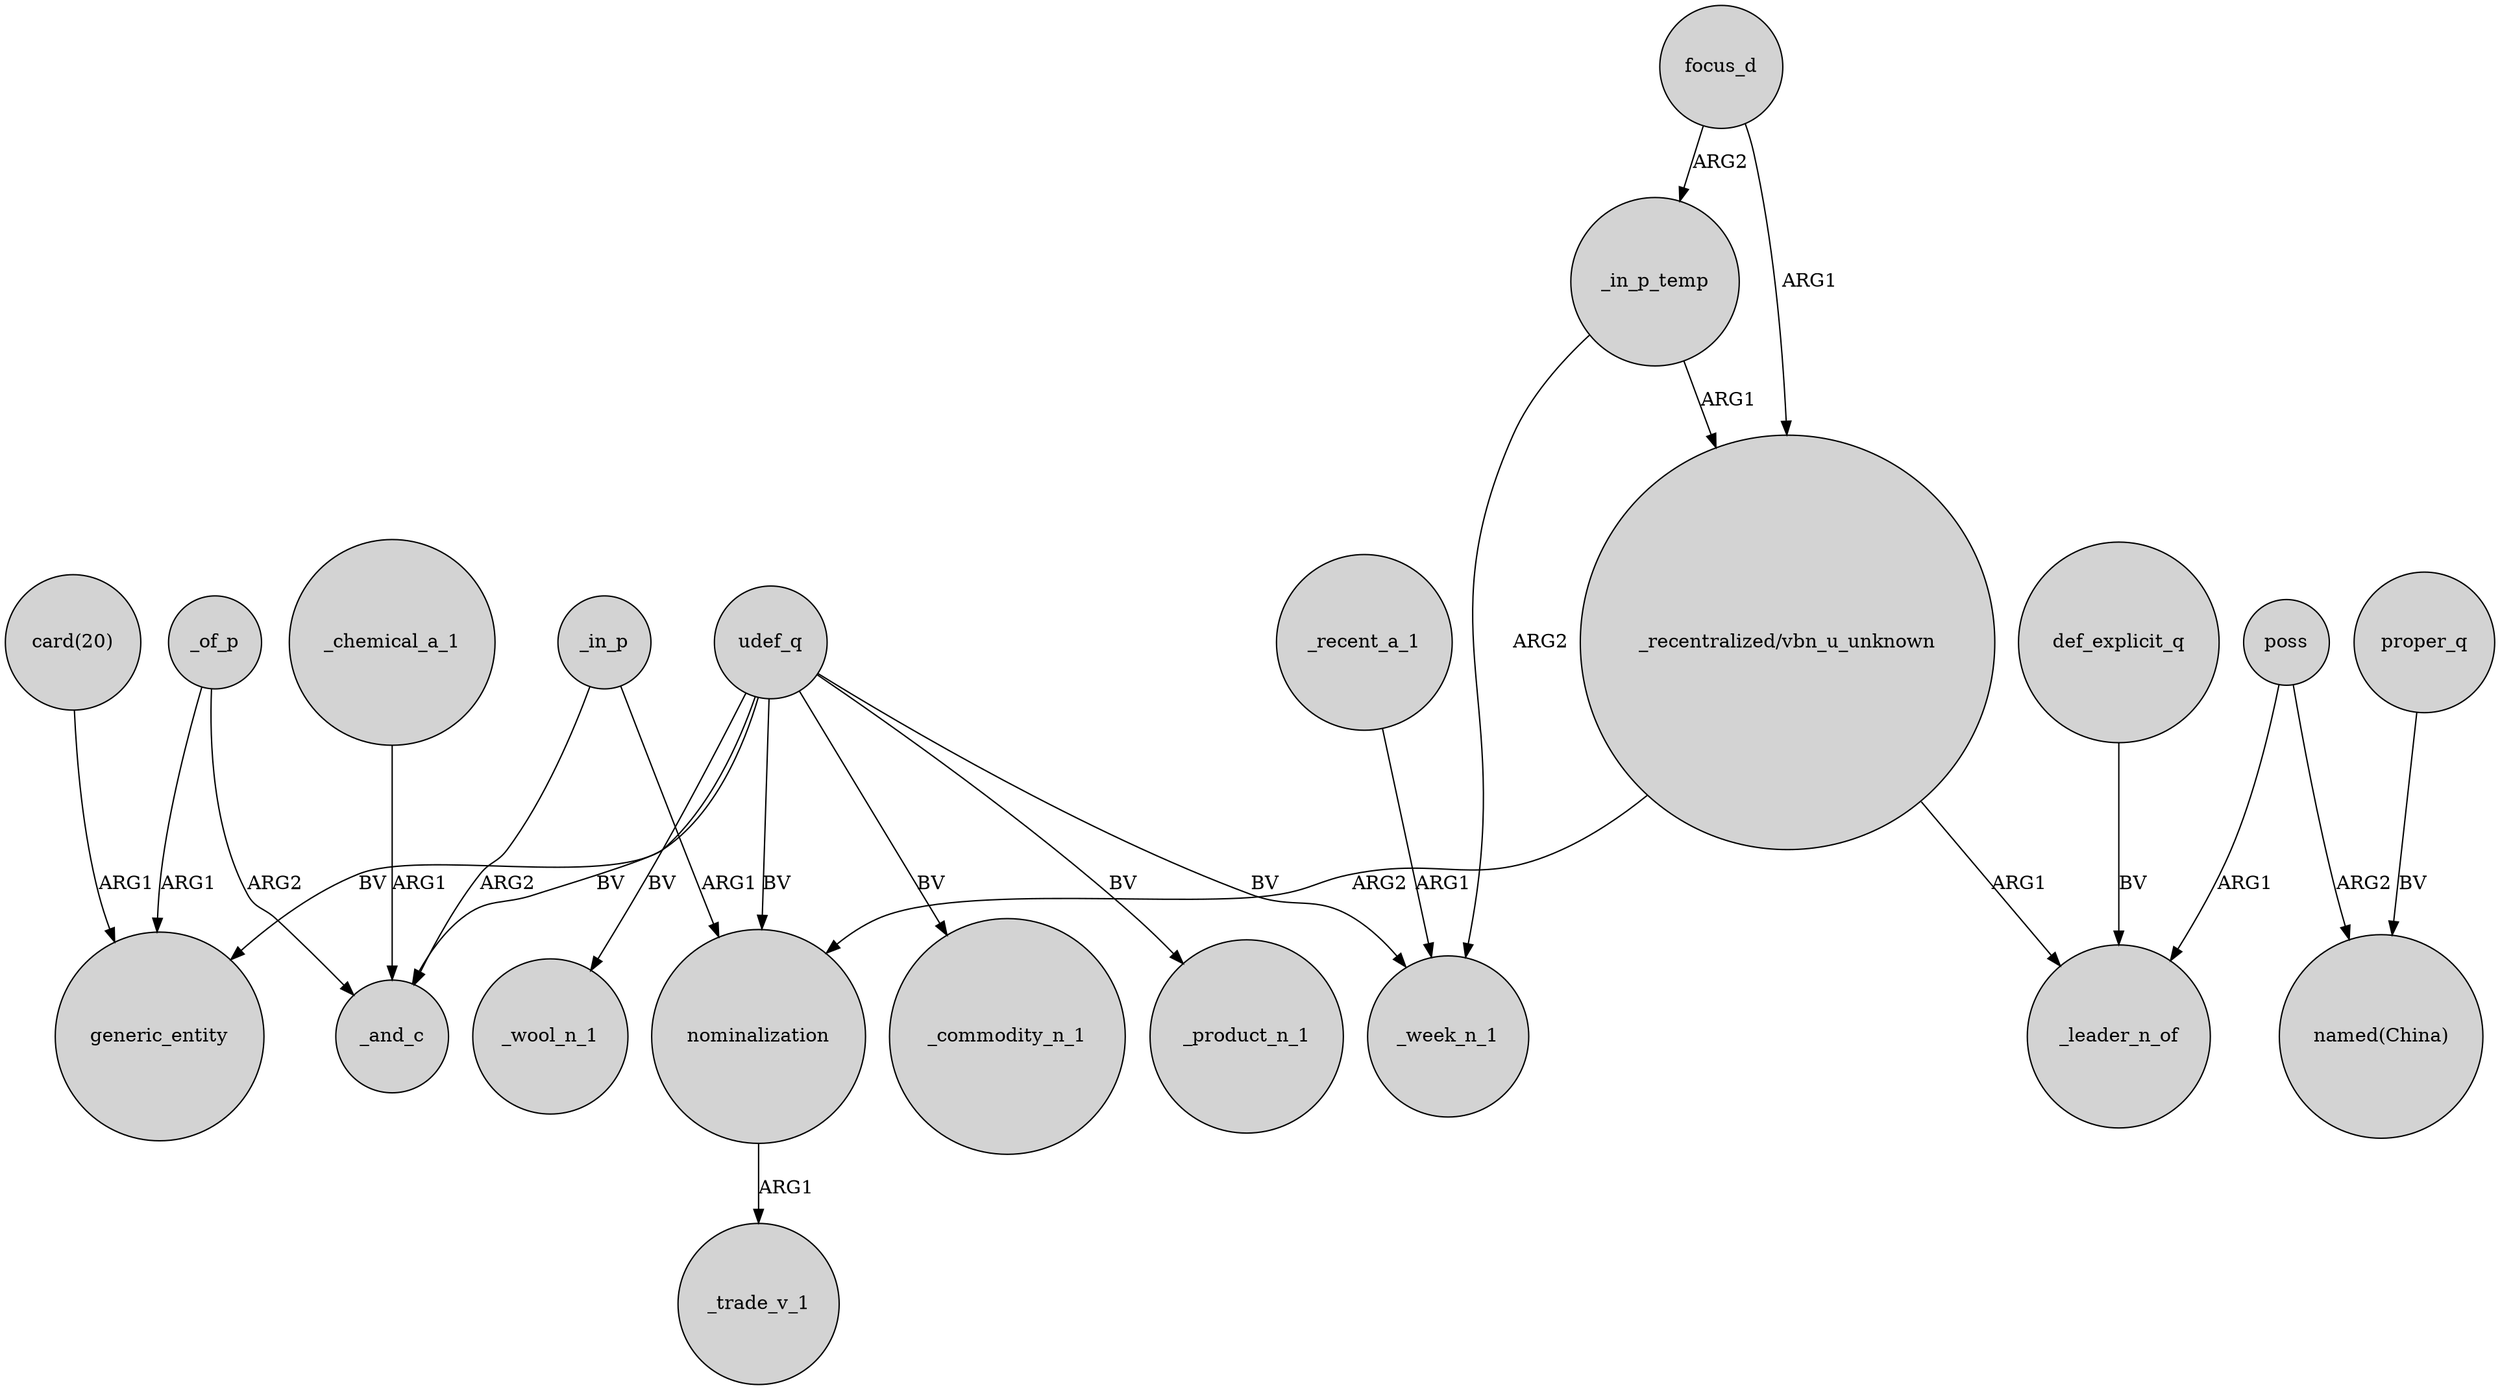digraph {
	node [shape=circle style=filled]
	_in_p -> _and_c [label=ARG2]
	_of_p -> _and_c [label=ARG2]
	udef_q -> _commodity_n_1 [label=BV]
	_chemical_a_1 -> _and_c [label=ARG1]
	_in_p_temp -> _week_n_1 [label=ARG2]
	udef_q -> nominalization [label=BV]
	_of_p -> generic_entity [label=ARG1]
	_recent_a_1 -> _week_n_1 [label=ARG1]
	udef_q -> _product_n_1 [label=BV]
	udef_q -> _and_c [label=BV]
	udef_q -> generic_entity [label=BV]
	udef_q -> _week_n_1 [label=BV]
	"card(20)" -> generic_entity [label=ARG1]
	"_recentralized/vbn_u_unknown" -> _leader_n_of [label=ARG1]
	focus_d -> "_recentralized/vbn_u_unknown" [label=ARG1]
	_in_p_temp -> "_recentralized/vbn_u_unknown" [label=ARG1]
	def_explicit_q -> _leader_n_of [label=BV]
	poss -> _leader_n_of [label=ARG1]
	focus_d -> _in_p_temp [label=ARG2]
	udef_q -> _wool_n_1 [label=BV]
	proper_q -> "named(China)" [label=BV]
	"_recentralized/vbn_u_unknown" -> nominalization [label=ARG2]
	poss -> "named(China)" [label=ARG2]
	nominalization -> _trade_v_1 [label=ARG1]
	_in_p -> nominalization [label=ARG1]
}
